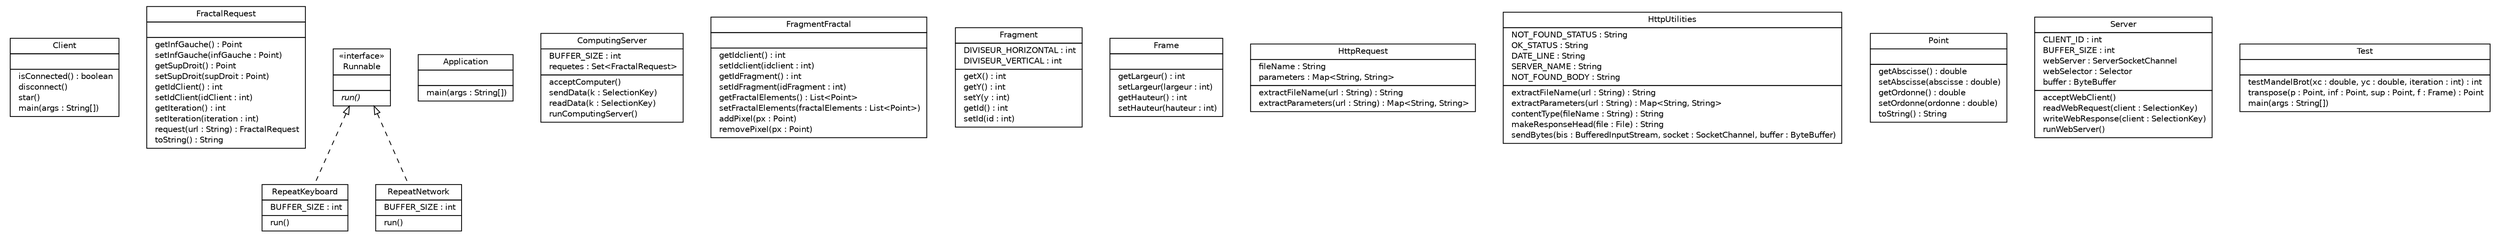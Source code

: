 #!/usr/local/bin/dot
#
# Class diagram 
# Generated by UMLGraph version R5_7_2-3-gee82a7 (http://www.umlgraph.org/)
#

digraph G {
	edge [fontname="Helvetica",fontsize=10,labelfontname="Helvetica",labelfontsize=10];
	node [fontname="Helvetica",fontsize=10,shape=plaintext];
	nodesep=0.25;
	ranksep=0.5;
	// clients.Client
	c0 [label=<<table title="clients.Client" border="0" cellborder="1" cellspacing="0" cellpadding="2" port="p">
		<tr><td><table border="0" cellspacing="0" cellpadding="1">
<tr><td align="center" balign="center"> Client </td></tr>
		</table></td></tr>
		<tr><td><table border="0" cellspacing="0" cellpadding="1">
<tr><td align="left" balign="left">  </td></tr>
		</table></td></tr>
		<tr><td><table border="0" cellspacing="0" cellpadding="1">
<tr><td align="left" balign="left">  isConnected() : boolean </td></tr>
<tr><td align="left" balign="left">  disconnect() </td></tr>
<tr><td align="left" balign="left">  star() </td></tr>
<tr><td align="left" balign="left">  main(args : String[]) </td></tr>
		</table></td></tr>
		</table>>, URL="null", fontname="Helvetica", fontcolor="black", fontsize=10.0];
	// clients.FractalRequest
	c1 [label=<<table title="clients.FractalRequest" border="0" cellborder="1" cellspacing="0" cellpadding="2" port="p">
		<tr><td><table border="0" cellspacing="0" cellpadding="1">
<tr><td align="center" balign="center"> FractalRequest </td></tr>
		</table></td></tr>
		<tr><td><table border="0" cellspacing="0" cellpadding="1">
<tr><td align="left" balign="left">  </td></tr>
		</table></td></tr>
		<tr><td><table border="0" cellspacing="0" cellpadding="1">
<tr><td align="left" balign="left">  getInfGauche() : Point </td></tr>
<tr><td align="left" balign="left">  setInfGauche(infGauche : Point) </td></tr>
<tr><td align="left" balign="left">  getSupDroit() : Point </td></tr>
<tr><td align="left" balign="left">  setSupDroit(supDroit : Point) </td></tr>
<tr><td align="left" balign="left">  getIdClient() : int </td></tr>
<tr><td align="left" balign="left">  setIdClient(idClient : int) </td></tr>
<tr><td align="left" balign="left">  getIteration() : int </td></tr>
<tr><td align="left" balign="left">  setIteration(iteration : int) </td></tr>
<tr><td align="left" balign="left">  request(url : String) : FractalRequest </td></tr>
<tr><td align="left" balign="left">  toString() : String </td></tr>
		</table></td></tr>
		</table>>, URL="null", fontname="Helvetica", fontcolor="black", fontsize=10.0];
	// clients.RepeatKeyboard
	c2 [label=<<table title="clients.RepeatKeyboard" border="0" cellborder="1" cellspacing="0" cellpadding="2" port="p">
		<tr><td><table border="0" cellspacing="0" cellpadding="1">
<tr><td align="center" balign="center"> RepeatKeyboard </td></tr>
		</table></td></tr>
		<tr><td><table border="0" cellspacing="0" cellpadding="1">
<tr><td align="left" balign="left">  BUFFER_SIZE : int </td></tr>
		</table></td></tr>
		<tr><td><table border="0" cellspacing="0" cellpadding="1">
<tr><td align="left" balign="left">  run() </td></tr>
		</table></td></tr>
		</table>>, URL="null", fontname="Helvetica", fontcolor="black", fontsize=10.0];
	// clients.RepeatNetwork
	c3 [label=<<table title="clients.RepeatNetwork" border="0" cellborder="1" cellspacing="0" cellpadding="2" port="p">
		<tr><td><table border="0" cellspacing="0" cellpadding="1">
<tr><td align="center" balign="center"> RepeatNetwork </td></tr>
		</table></td></tr>
		<tr><td><table border="0" cellspacing="0" cellpadding="1">
<tr><td align="left" balign="left">  BUFFER_SIZE : int </td></tr>
		</table></td></tr>
		<tr><td><table border="0" cellspacing="0" cellpadding="1">
<tr><td align="left" balign="left">  run() </td></tr>
		</table></td></tr>
		</table>>, URL="null", fontname="Helvetica", fontcolor="black", fontsize=10.0];
	// serveur.Application
	c4 [label=<<table title="serveur.Application" border="0" cellborder="1" cellspacing="0" cellpadding="2" port="p">
		<tr><td><table border="0" cellspacing="0" cellpadding="1">
<tr><td align="center" balign="center"> Application </td></tr>
		</table></td></tr>
		<tr><td><table border="0" cellspacing="0" cellpadding="1">
<tr><td align="left" balign="left">  </td></tr>
		</table></td></tr>
		<tr><td><table border="0" cellspacing="0" cellpadding="1">
<tr><td align="left" balign="left">  main(args : String[]) </td></tr>
		</table></td></tr>
		</table>>, URL="null", fontname="Helvetica", fontcolor="black", fontsize=10.0];
	// serveur.ComputingServer
	c5 [label=<<table title="serveur.ComputingServer" border="0" cellborder="1" cellspacing="0" cellpadding="2" port="p">
		<tr><td><table border="0" cellspacing="0" cellpadding="1">
<tr><td align="center" balign="center"> ComputingServer </td></tr>
		</table></td></tr>
		<tr><td><table border="0" cellspacing="0" cellpadding="1">
<tr><td align="left" balign="left">  BUFFER_SIZE : int </td></tr>
<tr><td align="left" balign="left">  requetes : Set&lt;FractalRequest&gt; </td></tr>
		</table></td></tr>
		<tr><td><table border="0" cellspacing="0" cellpadding="1">
<tr><td align="left" balign="left">  acceptComputer() </td></tr>
<tr><td align="left" balign="left">  sendData(k : SelectionKey) </td></tr>
<tr><td align="left" balign="left">  readData(k : SelectionKey) </td></tr>
<tr><td align="left" balign="left">  runComputingServer() </td></tr>
		</table></td></tr>
		</table>>, URL="null", fontname="Helvetica", fontcolor="black", fontsize=10.0];
	// serveur.FragmentFractal
	c6 [label=<<table title="serveur.FragmentFractal" border="0" cellborder="1" cellspacing="0" cellpadding="2" port="p">
		<tr><td><table border="0" cellspacing="0" cellpadding="1">
<tr><td align="center" balign="center"> FragmentFractal </td></tr>
		</table></td></tr>
		<tr><td><table border="0" cellspacing="0" cellpadding="1">
<tr><td align="left" balign="left">  </td></tr>
		</table></td></tr>
		<tr><td><table border="0" cellspacing="0" cellpadding="1">
<tr><td align="left" balign="left">  getIdclient() : int </td></tr>
<tr><td align="left" balign="left">  setIdclient(idclient : int) </td></tr>
<tr><td align="left" balign="left">  getIdFragment() : int </td></tr>
<tr><td align="left" balign="left">  setIdFragment(idFragment : int) </td></tr>
<tr><td align="left" balign="left">  getFractalElements() : List&lt;Point&gt; </td></tr>
<tr><td align="left" balign="left">  setFractalElements(fractalElements : List&lt;Point&gt;) </td></tr>
<tr><td align="left" balign="left">  addPixel(px : Point) </td></tr>
<tr><td align="left" balign="left">  removePixel(px : Point) </td></tr>
		</table></td></tr>
		</table>>, URL="null", fontname="Helvetica", fontcolor="black", fontsize=10.0];
	// serveur.Fragment
	c7 [label=<<table title="serveur.Fragment" border="0" cellborder="1" cellspacing="0" cellpadding="2" port="p">
		<tr><td><table border="0" cellspacing="0" cellpadding="1">
<tr><td align="center" balign="center"> Fragment </td></tr>
		</table></td></tr>
		<tr><td><table border="0" cellspacing="0" cellpadding="1">
<tr><td align="left" balign="left">  DIVISEUR_HORIZONTAL : int </td></tr>
<tr><td align="left" balign="left">  DIVISEUR_VERTICAL : int </td></tr>
		</table></td></tr>
		<tr><td><table border="0" cellspacing="0" cellpadding="1">
<tr><td align="left" balign="left">  getX() : int </td></tr>
<tr><td align="left" balign="left">  getY() : int </td></tr>
<tr><td align="left" balign="left">  setY(y : int) </td></tr>
<tr><td align="left" balign="left">  getId() : int </td></tr>
<tr><td align="left" balign="left">  setId(id : int) </td></tr>
		</table></td></tr>
		</table>>, URL="null", fontname="Helvetica", fontcolor="black", fontsize=10.0];
	// serveur.Frame
	c8 [label=<<table title="serveur.Frame" border="0" cellborder="1" cellspacing="0" cellpadding="2" port="p">
		<tr><td><table border="0" cellspacing="0" cellpadding="1">
<tr><td align="center" balign="center"> Frame </td></tr>
		</table></td></tr>
		<tr><td><table border="0" cellspacing="0" cellpadding="1">
<tr><td align="left" balign="left">  </td></tr>
		</table></td></tr>
		<tr><td><table border="0" cellspacing="0" cellpadding="1">
<tr><td align="left" balign="left">  getLargeur() : int </td></tr>
<tr><td align="left" balign="left">  setLargeur(largeur : int) </td></tr>
<tr><td align="left" balign="left">  getHauteur() : int </td></tr>
<tr><td align="left" balign="left">  setHauteur(hauteur : int) </td></tr>
		</table></td></tr>
		</table>>, URL="null", fontname="Helvetica", fontcolor="black", fontsize=10.0];
	// serveur.HttpRequest
	c9 [label=<<table title="serveur.HttpRequest" border="0" cellborder="1" cellspacing="0" cellpadding="2" port="p">
		<tr><td><table border="0" cellspacing="0" cellpadding="1">
<tr><td align="center" balign="center"> HttpRequest </td></tr>
		</table></td></tr>
		<tr><td><table border="0" cellspacing="0" cellpadding="1">
<tr><td align="left" balign="left">  fileName : String </td></tr>
<tr><td align="left" balign="left">  parameters : Map&lt;String, String&gt; </td></tr>
		</table></td></tr>
		<tr><td><table border="0" cellspacing="0" cellpadding="1">
<tr><td align="left" balign="left">  extractFileName(url : String) : String </td></tr>
<tr><td align="left" balign="left">  extractParameters(url : String) : Map&lt;String, String&gt; </td></tr>
		</table></td></tr>
		</table>>, URL="null", fontname="Helvetica", fontcolor="black", fontsize=10.0];
	// serveur.HttpUtilities
	c10 [label=<<table title="serveur.HttpUtilities" border="0" cellborder="1" cellspacing="0" cellpadding="2" port="p">
		<tr><td><table border="0" cellspacing="0" cellpadding="1">
<tr><td align="center" balign="center"> HttpUtilities </td></tr>
		</table></td></tr>
		<tr><td><table border="0" cellspacing="0" cellpadding="1">
<tr><td align="left" balign="left">  NOT_FOUND_STATUS : String </td></tr>
<tr><td align="left" balign="left">  OK_STATUS : String </td></tr>
<tr><td align="left" balign="left">  DATE_LINE : String </td></tr>
<tr><td align="left" balign="left">  SERVER_NAME : String </td></tr>
<tr><td align="left" balign="left">  NOT_FOUND_BODY : String </td></tr>
		</table></td></tr>
		<tr><td><table border="0" cellspacing="0" cellpadding="1">
<tr><td align="left" balign="left">  extractFileName(url : String) : String </td></tr>
<tr><td align="left" balign="left">  extractParameters(url : String) : Map&lt;String, String&gt; </td></tr>
<tr><td align="left" balign="left">  contentType(fileName : String) : String </td></tr>
<tr><td align="left" balign="left">  makeResponseHead(file : File) : String </td></tr>
<tr><td align="left" balign="left">  sendBytes(bis : BufferedInputStream, socket : SocketChannel, buffer : ByteBuffer) </td></tr>
		</table></td></tr>
		</table>>, URL="null", fontname="Helvetica", fontcolor="black", fontsize=10.0];
	// serveur.Point
	c11 [label=<<table title="serveur.Point" border="0" cellborder="1" cellspacing="0" cellpadding="2" port="p">
		<tr><td><table border="0" cellspacing="0" cellpadding="1">
<tr><td align="center" balign="center"> Point </td></tr>
		</table></td></tr>
		<tr><td><table border="0" cellspacing="0" cellpadding="1">
<tr><td align="left" balign="left">  </td></tr>
		</table></td></tr>
		<tr><td><table border="0" cellspacing="0" cellpadding="1">
<tr><td align="left" balign="left">  getAbscisse() : double </td></tr>
<tr><td align="left" balign="left">  setAbscisse(abscisse : double) </td></tr>
<tr><td align="left" balign="left">  getOrdonne() : double </td></tr>
<tr><td align="left" balign="left">  setOrdonne(ordonne : double) </td></tr>
<tr><td align="left" balign="left">  toString() : String </td></tr>
		</table></td></tr>
		</table>>, URL="null", fontname="Helvetica", fontcolor="black", fontsize=10.0];
	// serveur.Server
	c12 [label=<<table title="serveur.Server" border="0" cellborder="1" cellspacing="0" cellpadding="2" port="p">
		<tr><td><table border="0" cellspacing="0" cellpadding="1">
<tr><td align="center" balign="center"> Server </td></tr>
		</table></td></tr>
		<tr><td><table border="0" cellspacing="0" cellpadding="1">
<tr><td align="left" balign="left">  CLIENT_ID : int </td></tr>
<tr><td align="left" balign="left">  BUFFER_SIZE : int </td></tr>
<tr><td align="left" balign="left">  webServer : ServerSocketChannel </td></tr>
<tr><td align="left" balign="left">  webSelector : Selector </td></tr>
<tr><td align="left" balign="left">  buffer : ByteBuffer </td></tr>
		</table></td></tr>
		<tr><td><table border="0" cellspacing="0" cellpadding="1">
<tr><td align="left" balign="left">  acceptWebClient() </td></tr>
<tr><td align="left" balign="left">  readWebRequest(client : SelectionKey) </td></tr>
<tr><td align="left" balign="left">  writeWebResponse(client : SelectionKey) </td></tr>
<tr><td align="left" balign="left">  runWebServer() </td></tr>
		</table></td></tr>
		</table>>, URL="null", fontname="Helvetica", fontcolor="black", fontsize=10.0];
	// serveur.Test
	c13 [label=<<table title="serveur.Test" border="0" cellborder="1" cellspacing="0" cellpadding="2" port="p">
		<tr><td><table border="0" cellspacing="0" cellpadding="1">
<tr><td align="center" balign="center"> Test </td></tr>
		</table></td></tr>
		<tr><td><table border="0" cellspacing="0" cellpadding="1">
<tr><td align="left" balign="left">  </td></tr>
		</table></td></tr>
		<tr><td><table border="0" cellspacing="0" cellpadding="1">
<tr><td align="left" balign="left">  testMandelBrot(xc : double, yc : double, iteration : int) : int </td></tr>
<tr><td align="left" balign="left">  transpose(p : Point, inf : Point, sup : Point, f : Frame) : Point </td></tr>
<tr><td align="left" balign="left">  main(args : String[]) </td></tr>
		</table></td></tr>
		</table>>, URL="null", fontname="Helvetica", fontcolor="black", fontsize=10.0];
	//clients.RepeatKeyboard implements java.lang.Runnable
	c14:p -> c2:p [dir=back,arrowtail=empty,style=dashed];
	//clients.RepeatNetwork implements java.lang.Runnable
	c14:p -> c3:p [dir=back,arrowtail=empty,style=dashed];
	// java.lang.Runnable
	c14 [label=<<table title="java.lang.Runnable" border="0" cellborder="1" cellspacing="0" cellpadding="2" port="p" href="http://java.sun.com/j2se/1.4.2/docs/api/java/lang/Runnable.html">
		<tr><td><table border="0" cellspacing="0" cellpadding="1">
<tr><td align="center" balign="center"> &#171;interface&#187; </td></tr>
<tr><td align="center" balign="center"> Runnable </td></tr>
		</table></td></tr>
		<tr><td><table border="0" cellspacing="0" cellpadding="1">
<tr><td align="left" balign="left">  </td></tr>
		</table></td></tr>
		<tr><td><table border="0" cellspacing="0" cellpadding="1">
<tr><td align="left" balign="left"><font face="Helvetica-Oblique" point-size="10.0">  run() </font></td></tr>
		</table></td></tr>
		</table>>, URL="http://java.sun.com/j2se/1.4.2/docs/api/java/lang/Runnable.html", fontname="Helvetica", fontcolor="black", fontsize=10.0];
}

